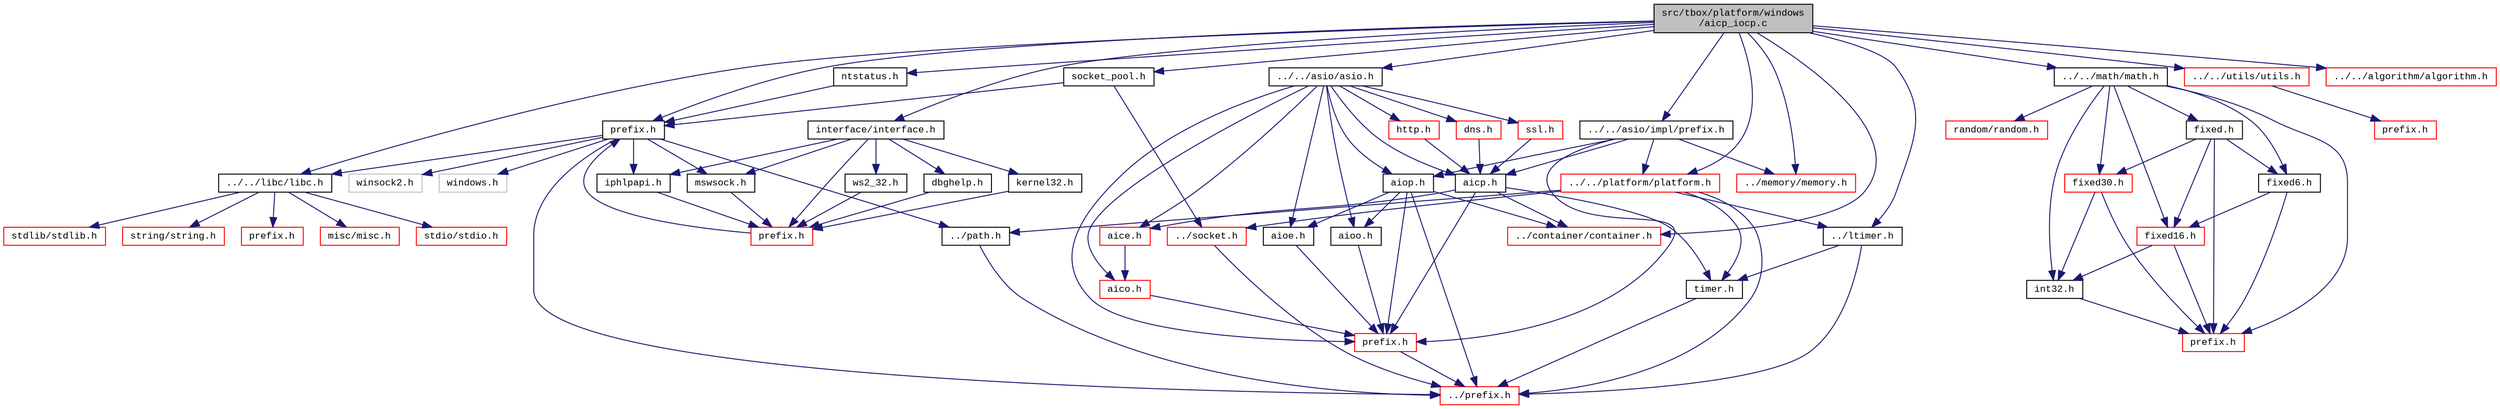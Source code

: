 digraph "src/tbox/platform/windows/aicp_iocp.c"
{
  edge [fontname="CourierNew",fontsize="10",labelfontname="CourierNew",labelfontsize="10"];
  node [fontname="CourierNew",fontsize="10",shape=record];
  Node1 [label="src/tbox/platform/windows\l/aicp_iocp.c",height=0.2,width=0.4,color="black", fillcolor="grey75", style="filled" fontcolor="black"];
  Node1 -> Node2 [color="midnightblue",fontsize="10",style="solid",fontname="CourierNew"];
  Node2 [label="prefix.h",height=0.2,width=0.4,color="black", fillcolor="white", style="filled",URL="$d2/d6c/platform_2windows_2prefix_8h_source.html"];
  Node2 -> Node3 [color="midnightblue",fontsize="10",style="solid",fontname="CourierNew"];
  Node3 [label="../prefix.h",height=0.2,width=0.4,color="red", fillcolor="white", style="filled",URL="$db/dfa/platform_2prefix_8h_source.html"];
  Node2 -> Node4 [color="midnightblue",fontsize="10",style="solid",fontname="CourierNew"];
  Node4 [label="../path.h",height=0.2,width=0.4,color="black", fillcolor="white", style="filled",URL="$d7/dd4/path_8h_source.html"];
  Node4 -> Node3 [color="midnightblue",fontsize="10",style="solid",fontname="CourierNew"];
  Node2 -> Node5 [color="midnightblue",fontsize="10",style="solid",fontname="CourierNew"];
  Node5 [label="../../libc/libc.h",height=0.2,width=0.4,color="black", fillcolor="white", style="filled",URL="$db/dc8/libc_8h.html"];
  Node5 -> Node6 [color="midnightblue",fontsize="10",style="solid",fontname="CourierNew"];
  Node6 [label="prefix.h",height=0.2,width=0.4,color="red", fillcolor="white", style="filled",URL="$d4/df0/libc_2prefix_8h_source.html"];
  Node5 -> Node7 [color="midnightblue",fontsize="10",style="solid",fontname="CourierNew"];
  Node7 [label="misc/misc.h",height=0.2,width=0.4,color="red", fillcolor="white", style="filled",URL="$d4/d08/misc_8h.html"];
  Node5 -> Node8 [color="midnightblue",fontsize="10",style="solid",fontname="CourierNew"];
  Node8 [label="stdio/stdio.h",height=0.2,width=0.4,color="red", fillcolor="white", style="filled",URL="$d6/dd1/stdio_8h.html"];
  Node5 -> Node9 [color="midnightblue",fontsize="10",style="solid",fontname="CourierNew"];
  Node9 [label="stdlib/stdlib.h",height=0.2,width=0.4,color="red", fillcolor="white", style="filled",URL="$dc/d9c/stdlib_8h.html"];
  Node5 -> Node10 [color="midnightblue",fontsize="10",style="solid",fontname="CourierNew"];
  Node10 [label="string/string.h",height=0.2,width=0.4,color="red", fillcolor="white", style="filled",URL="$da/d52/libc_2string_2string_8h_source.html"];
  Node2 -> Node11 [color="midnightblue",fontsize="10",style="solid",fontname="CourierNew"];
  Node11 [label="winsock2.h",height=0.2,width=0.4,color="grey75", fillcolor="white", style="filled"];
  Node2 -> Node12 [color="midnightblue",fontsize="10",style="solid",fontname="CourierNew"];
  Node12 [label="mswsock.h",height=0.2,width=0.4,color="black", fillcolor="white", style="filled",URL="$d0/d8f/mswsock_8h.html"];
  Node12 -> Node13 [color="midnightblue",fontsize="10",style="solid",fontname="CourierNew"];
  Node13 [label="prefix.h",height=0.2,width=0.4,color="red", fillcolor="white", style="filled",URL="$d2/d02/platform_2windows_2interface_2prefix_8h_source.html"];
  Node13 -> Node2 [color="midnightblue",fontsize="10",style="solid",fontname="CourierNew"];
  Node2 -> Node14 [color="midnightblue",fontsize="10",style="solid",fontname="CourierNew"];
  Node14 [label="windows.h",height=0.2,width=0.4,color="grey75", fillcolor="white", style="filled"];
  Node2 -> Node15 [color="midnightblue",fontsize="10",style="solid",fontname="CourierNew"];
  Node15 [label="iphlpapi.h",height=0.2,width=0.4,color="black", fillcolor="white", style="filled",URL="$d2/d4e/iphlpapi_8h.html"];
  Node15 -> Node13 [color="midnightblue",fontsize="10",style="solid",fontname="CourierNew"];
  Node1 -> Node16 [color="midnightblue",fontsize="10",style="solid",fontname="CourierNew"];
  Node16 [label="interface/interface.h",height=0.2,width=0.4,color="black", fillcolor="white", style="filled",URL="$d4/da9/interface_8h.html"];
  Node16 -> Node13 [color="midnightblue",fontsize="10",style="solid",fontname="CourierNew"];
  Node16 -> Node17 [color="midnightblue",fontsize="10",style="solid",fontname="CourierNew"];
  Node17 [label="ws2_32.h",height=0.2,width=0.4,color="black", fillcolor="white", style="filled",URL="$d4/da3/ws2__32_8h.html"];
  Node17 -> Node13 [color="midnightblue",fontsize="10",style="solid",fontname="CourierNew"];
  Node16 -> Node12 [color="midnightblue",fontsize="10",style="solid",fontname="CourierNew"];
  Node16 -> Node18 [color="midnightblue",fontsize="10",style="solid",fontname="CourierNew"];
  Node18 [label="dbghelp.h",height=0.2,width=0.4,color="black", fillcolor="white", style="filled",URL="$d3/d86/dbghelp_8h.html"];
  Node18 -> Node13 [color="midnightblue",fontsize="10",style="solid",fontname="CourierNew"];
  Node16 -> Node19 [color="midnightblue",fontsize="10",style="solid",fontname="CourierNew"];
  Node19 [label="kernel32.h",height=0.2,width=0.4,color="black", fillcolor="white", style="filled",URL="$da/dba/kernel32_8h.html"];
  Node19 -> Node13 [color="midnightblue",fontsize="10",style="solid",fontname="CourierNew"];
  Node16 -> Node15 [color="midnightblue",fontsize="10",style="solid",fontname="CourierNew"];
  Node1 -> Node20 [color="midnightblue",fontsize="10",style="solid",fontname="CourierNew"];
  Node20 [label="ntstatus.h",height=0.2,width=0.4,color="black", fillcolor="white", style="filled",URL="$d3/d93/ntstatus_8h.html"];
  Node20 -> Node2 [color="midnightblue",fontsize="10",style="solid",fontname="CourierNew"];
  Node1 -> Node21 [color="midnightblue",fontsize="10",style="solid",fontname="CourierNew"];
  Node21 [label="socket_pool.h",height=0.2,width=0.4,color="black", fillcolor="white", style="filled",URL="$dc/df9/socket__pool_8h.html"];
  Node21 -> Node2 [color="midnightblue",fontsize="10",style="solid",fontname="CourierNew"];
  Node21 -> Node22 [color="midnightblue",fontsize="10",style="solid",fontname="CourierNew"];
  Node22 [label="../socket.h",height=0.2,width=0.4,color="red", fillcolor="white", style="filled",URL="$da/ddd/socket_8h.html"];
  Node22 -> Node3 [color="midnightblue",fontsize="10",style="solid",fontname="CourierNew"];
  Node1 -> Node23 [color="midnightblue",fontsize="10",style="solid",fontname="CourierNew"];
  Node23 [label="../ltimer.h",height=0.2,width=0.4,color="black", fillcolor="white", style="filled",URL="$d5/d7d/ltimer_8h.html"];
  Node23 -> Node3 [color="midnightblue",fontsize="10",style="solid",fontname="CourierNew"];
  Node23 -> Node24 [color="midnightblue",fontsize="10",style="solid",fontname="CourierNew"];
  Node24 [label="timer.h",height=0.2,width=0.4,color="black", fillcolor="white", style="filled",URL="$d5/dd0/timer_8h.html"];
  Node24 -> Node3 [color="midnightblue",fontsize="10",style="solid",fontname="CourierNew"];
  Node1 -> Node25 [color="midnightblue",fontsize="10",style="solid",fontname="CourierNew"];
  Node25 [label="../../asio/asio.h",height=0.2,width=0.4,color="black", fillcolor="white", style="filled",URL="$d4/d68/asio_8h.html"];
  Node25 -> Node26 [color="midnightblue",fontsize="10",style="solid",fontname="CourierNew"];
  Node26 [label="prefix.h",height=0.2,width=0.4,color="red", fillcolor="white", style="filled",URL="$db/d56/asio_2prefix_8h_source.html"];
  Node26 -> Node3 [color="midnightblue",fontsize="10",style="solid",fontname="CourierNew"];
  Node25 -> Node27 [color="midnightblue",fontsize="10",style="solid",fontname="CourierNew"];
  Node27 [label="aioo.h",height=0.2,width=0.4,color="black", fillcolor="white", style="filled",URL="$d6/d9b/aioo_8h.html"];
  Node27 -> Node26 [color="midnightblue",fontsize="10",style="solid",fontname="CourierNew"];
  Node25 -> Node28 [color="midnightblue",fontsize="10",style="solid",fontname="CourierNew"];
  Node28 [label="aioe.h",height=0.2,width=0.4,color="black", fillcolor="white", style="filled",URL="$d5/d10/aioe_8h.html"];
  Node28 -> Node26 [color="midnightblue",fontsize="10",style="solid",fontname="CourierNew"];
  Node25 -> Node29 [color="midnightblue",fontsize="10",style="solid",fontname="CourierNew"];
  Node29 [label="aiop.h",height=0.2,width=0.4,color="black", fillcolor="white", style="filled",URL="$db/d08/aiop_8h.html"];
  Node29 -> Node26 [color="midnightblue",fontsize="10",style="solid",fontname="CourierNew"];
  Node29 -> Node27 [color="midnightblue",fontsize="10",style="solid",fontname="CourierNew"];
  Node29 -> Node28 [color="midnightblue",fontsize="10",style="solid",fontname="CourierNew"];
  Node29 -> Node3 [color="midnightblue",fontsize="10",style="solid",fontname="CourierNew"];
  Node29 -> Node30 [color="midnightblue",fontsize="10",style="solid",fontname="CourierNew"];
  Node30 [label="../container/container.h",height=0.2,width=0.4,color="red", fillcolor="white", style="filled",URL="$d4/ddd/container_8h.html"];
  Node25 -> Node31 [color="midnightblue",fontsize="10",style="solid",fontname="CourierNew"];
  Node31 [label="aico.h",height=0.2,width=0.4,color="red", fillcolor="white", style="filled",URL="$d5/d9a/aico_8h.html"];
  Node31 -> Node26 [color="midnightblue",fontsize="10",style="solid",fontname="CourierNew"];
  Node25 -> Node32 [color="midnightblue",fontsize="10",style="solid",fontname="CourierNew"];
  Node32 [label="aice.h",height=0.2,width=0.4,color="red", fillcolor="white", style="filled",URL="$da/d59/aice_8h.html"];
  Node32 -> Node31 [color="midnightblue",fontsize="10",style="solid",fontname="CourierNew"];
  Node25 -> Node33 [color="midnightblue",fontsize="10",style="solid",fontname="CourierNew"];
  Node33 [label="aicp.h",height=0.2,width=0.4,color="black", fillcolor="white", style="filled",URL="$dd/dd5/aicp_8h.html"];
  Node33 -> Node26 [color="midnightblue",fontsize="10",style="solid",fontname="CourierNew"];
  Node33 -> Node32 [color="midnightblue",fontsize="10",style="solid",fontname="CourierNew"];
  Node33 -> Node24 [color="midnightblue",fontsize="10",style="solid",fontname="CourierNew"];
  Node33 -> Node30 [color="midnightblue",fontsize="10",style="solid",fontname="CourierNew"];
  Node25 -> Node34 [color="midnightblue",fontsize="10",style="solid",fontname="CourierNew"];
  Node34 [label="http.h",height=0.2,width=0.4,color="red", fillcolor="white", style="filled",URL="$da/dac/asio_2http_8h_source.html"];
  Node34 -> Node33 [color="midnightblue",fontsize="10",style="solid",fontname="CourierNew"];
  Node25 -> Node35 [color="midnightblue",fontsize="10",style="solid",fontname="CourierNew"];
  Node35 [label="dns.h",height=0.2,width=0.4,color="red", fillcolor="white", style="filled",URL="$d8/d1e/asio_2dns_8h_source.html"];
  Node35 -> Node33 [color="midnightblue",fontsize="10",style="solid",fontname="CourierNew"];
  Node25 -> Node36 [color="midnightblue",fontsize="10",style="solid",fontname="CourierNew"];
  Node36 [label="ssl.h",height=0.2,width=0.4,color="red", fillcolor="white", style="filled",URL="$d9/d1a/asio_2ssl_8h_source.html"];
  Node36 -> Node33 [color="midnightblue",fontsize="10",style="solid",fontname="CourierNew"];
  Node1 -> Node37 [color="midnightblue",fontsize="10",style="solid",fontname="CourierNew"];
  Node37 [label="../../asio/impl/prefix.h",height=0.2,width=0.4,color="black", fillcolor="white", style="filled",URL="$d3/d3c/asio_2impl_2prefix_8h_source.html"];
  Node37 -> Node26 [color="midnightblue",fontsize="10",style="solid",fontname="CourierNew"];
  Node37 -> Node33 [color="midnightblue",fontsize="10",style="solid",fontname="CourierNew"];
  Node37 -> Node29 [color="midnightblue",fontsize="10",style="solid",fontname="CourierNew"];
  Node37 -> Node38 [color="midnightblue",fontsize="10",style="solid",fontname="CourierNew"];
  Node38 [label="../memory/memory.h",height=0.2,width=0.4,color="red", fillcolor="white", style="filled",URL="$dd/d7b/memory_2memory_8h_source.html"];
  Node37 -> Node39 [color="midnightblue",fontsize="10",style="solid",fontname="CourierNew"];
  Node39 [label="../../platform/platform.h",height=0.2,width=0.4,color="red", fillcolor="white", style="filled",URL="$de/d03/platform_8h.html"];
  Node39 -> Node3 [color="midnightblue",fontsize="10",style="solid",fontname="CourierNew"];
  Node39 -> Node4 [color="midnightblue",fontsize="10",style="solid",fontname="CourierNew"];
  Node39 -> Node24 [color="midnightblue",fontsize="10",style="solid",fontname="CourierNew"];
  Node39 -> Node23 [color="midnightblue",fontsize="10",style="solid",fontname="CourierNew"];
  Node39 -> Node22 [color="midnightblue",fontsize="10",style="solid",fontname="CourierNew"];
  Node1 -> Node5 [color="midnightblue",fontsize="10",style="solid",fontname="CourierNew"];
  Node1 -> Node40 [color="midnightblue",fontsize="10",style="solid",fontname="CourierNew"];
  Node40 [label="../../math/math.h",height=0.2,width=0.4,color="black", fillcolor="white", style="filled",URL="$d9/d8c/math_2math_8h_source.html"];
  Node40 -> Node41 [color="midnightblue",fontsize="10",style="solid",fontname="CourierNew"];
  Node41 [label="prefix.h",height=0.2,width=0.4,color="red", fillcolor="white", style="filled",URL="$d5/d8d/math_2prefix_8h_source.html"];
  Node40 -> Node42 [color="midnightblue",fontsize="10",style="solid",fontname="CourierNew"];
  Node42 [label="int32.h",height=0.2,width=0.4,color="black", fillcolor="white", style="filled",URL="$d9/d74/int32_8h.html"];
  Node42 -> Node41 [color="midnightblue",fontsize="10",style="solid",fontname="CourierNew"];
  Node40 -> Node43 [color="midnightblue",fontsize="10",style="solid",fontname="CourierNew"];
  Node43 [label="fixed6.h",height=0.2,width=0.4,color="black", fillcolor="white", style="filled",URL="$da/df6/fixed6_8h.html"];
  Node43 -> Node41 [color="midnightblue",fontsize="10",style="solid",fontname="CourierNew"];
  Node43 -> Node44 [color="midnightblue",fontsize="10",style="solid",fontname="CourierNew"];
  Node44 [label="fixed16.h",height=0.2,width=0.4,color="red", fillcolor="white", style="filled",URL="$d1/d1f/fixed16_8h.html"];
  Node44 -> Node41 [color="midnightblue",fontsize="10",style="solid",fontname="CourierNew"];
  Node44 -> Node42 [color="midnightblue",fontsize="10",style="solid",fontname="CourierNew"];
  Node40 -> Node44 [color="midnightblue",fontsize="10",style="solid",fontname="CourierNew"];
  Node40 -> Node45 [color="midnightblue",fontsize="10",style="solid",fontname="CourierNew"];
  Node45 [label="fixed30.h",height=0.2,width=0.4,color="red", fillcolor="white", style="filled",URL="$d0/de2/fixed30_8h.html"];
  Node45 -> Node41 [color="midnightblue",fontsize="10",style="solid",fontname="CourierNew"];
  Node45 -> Node42 [color="midnightblue",fontsize="10",style="solid",fontname="CourierNew"];
  Node40 -> Node46 [color="midnightblue",fontsize="10",style="solid",fontname="CourierNew"];
  Node46 [label="fixed.h",height=0.2,width=0.4,color="black", fillcolor="white", style="filled",URL="$dd/d58/fixed_8h.html"];
  Node46 -> Node41 [color="midnightblue",fontsize="10",style="solid",fontname="CourierNew"];
  Node46 -> Node43 [color="midnightblue",fontsize="10",style="solid",fontname="CourierNew"];
  Node46 -> Node44 [color="midnightblue",fontsize="10",style="solid",fontname="CourierNew"];
  Node46 -> Node45 [color="midnightblue",fontsize="10",style="solid",fontname="CourierNew"];
  Node40 -> Node47 [color="midnightblue",fontsize="10",style="solid",fontname="CourierNew"];
  Node47 [label="random/random.h",height=0.2,width=0.4,color="red", fillcolor="white", style="filled",URL="$d1/d79/random_8h.html"];
  Node1 -> Node48 [color="midnightblue",fontsize="10",style="solid",fontname="CourierNew"];
  Node48 [label="../../utils/utils.h",height=0.2,width=0.4,color="red", fillcolor="white", style="filled",URL="$de/d2f/utils_2utils_8h_source.html"];
  Node48 -> Node49 [color="midnightblue",fontsize="10",style="solid",fontname="CourierNew"];
  Node49 [label="prefix.h",height=0.2,width=0.4,color="red", fillcolor="white", style="filled",URL="$de/d60/utils_2prefix_8h_source.html"];
  Node1 -> Node38 [color="midnightblue",fontsize="10",style="solid",fontname="CourierNew"];
  Node1 -> Node39 [color="midnightblue",fontsize="10",style="solid",fontname="CourierNew"];
  Node1 -> Node50 [color="midnightblue",fontsize="10",style="solid",fontname="CourierNew"];
  Node50 [label="../../algorithm/algorithm.h",height=0.2,width=0.4,color="red", fillcolor="white", style="filled",URL="$df/dd9/algorithm_8h.html"];
  Node1 -> Node30 [color="midnightblue",fontsize="10",style="solid",fontname="CourierNew"];
}
